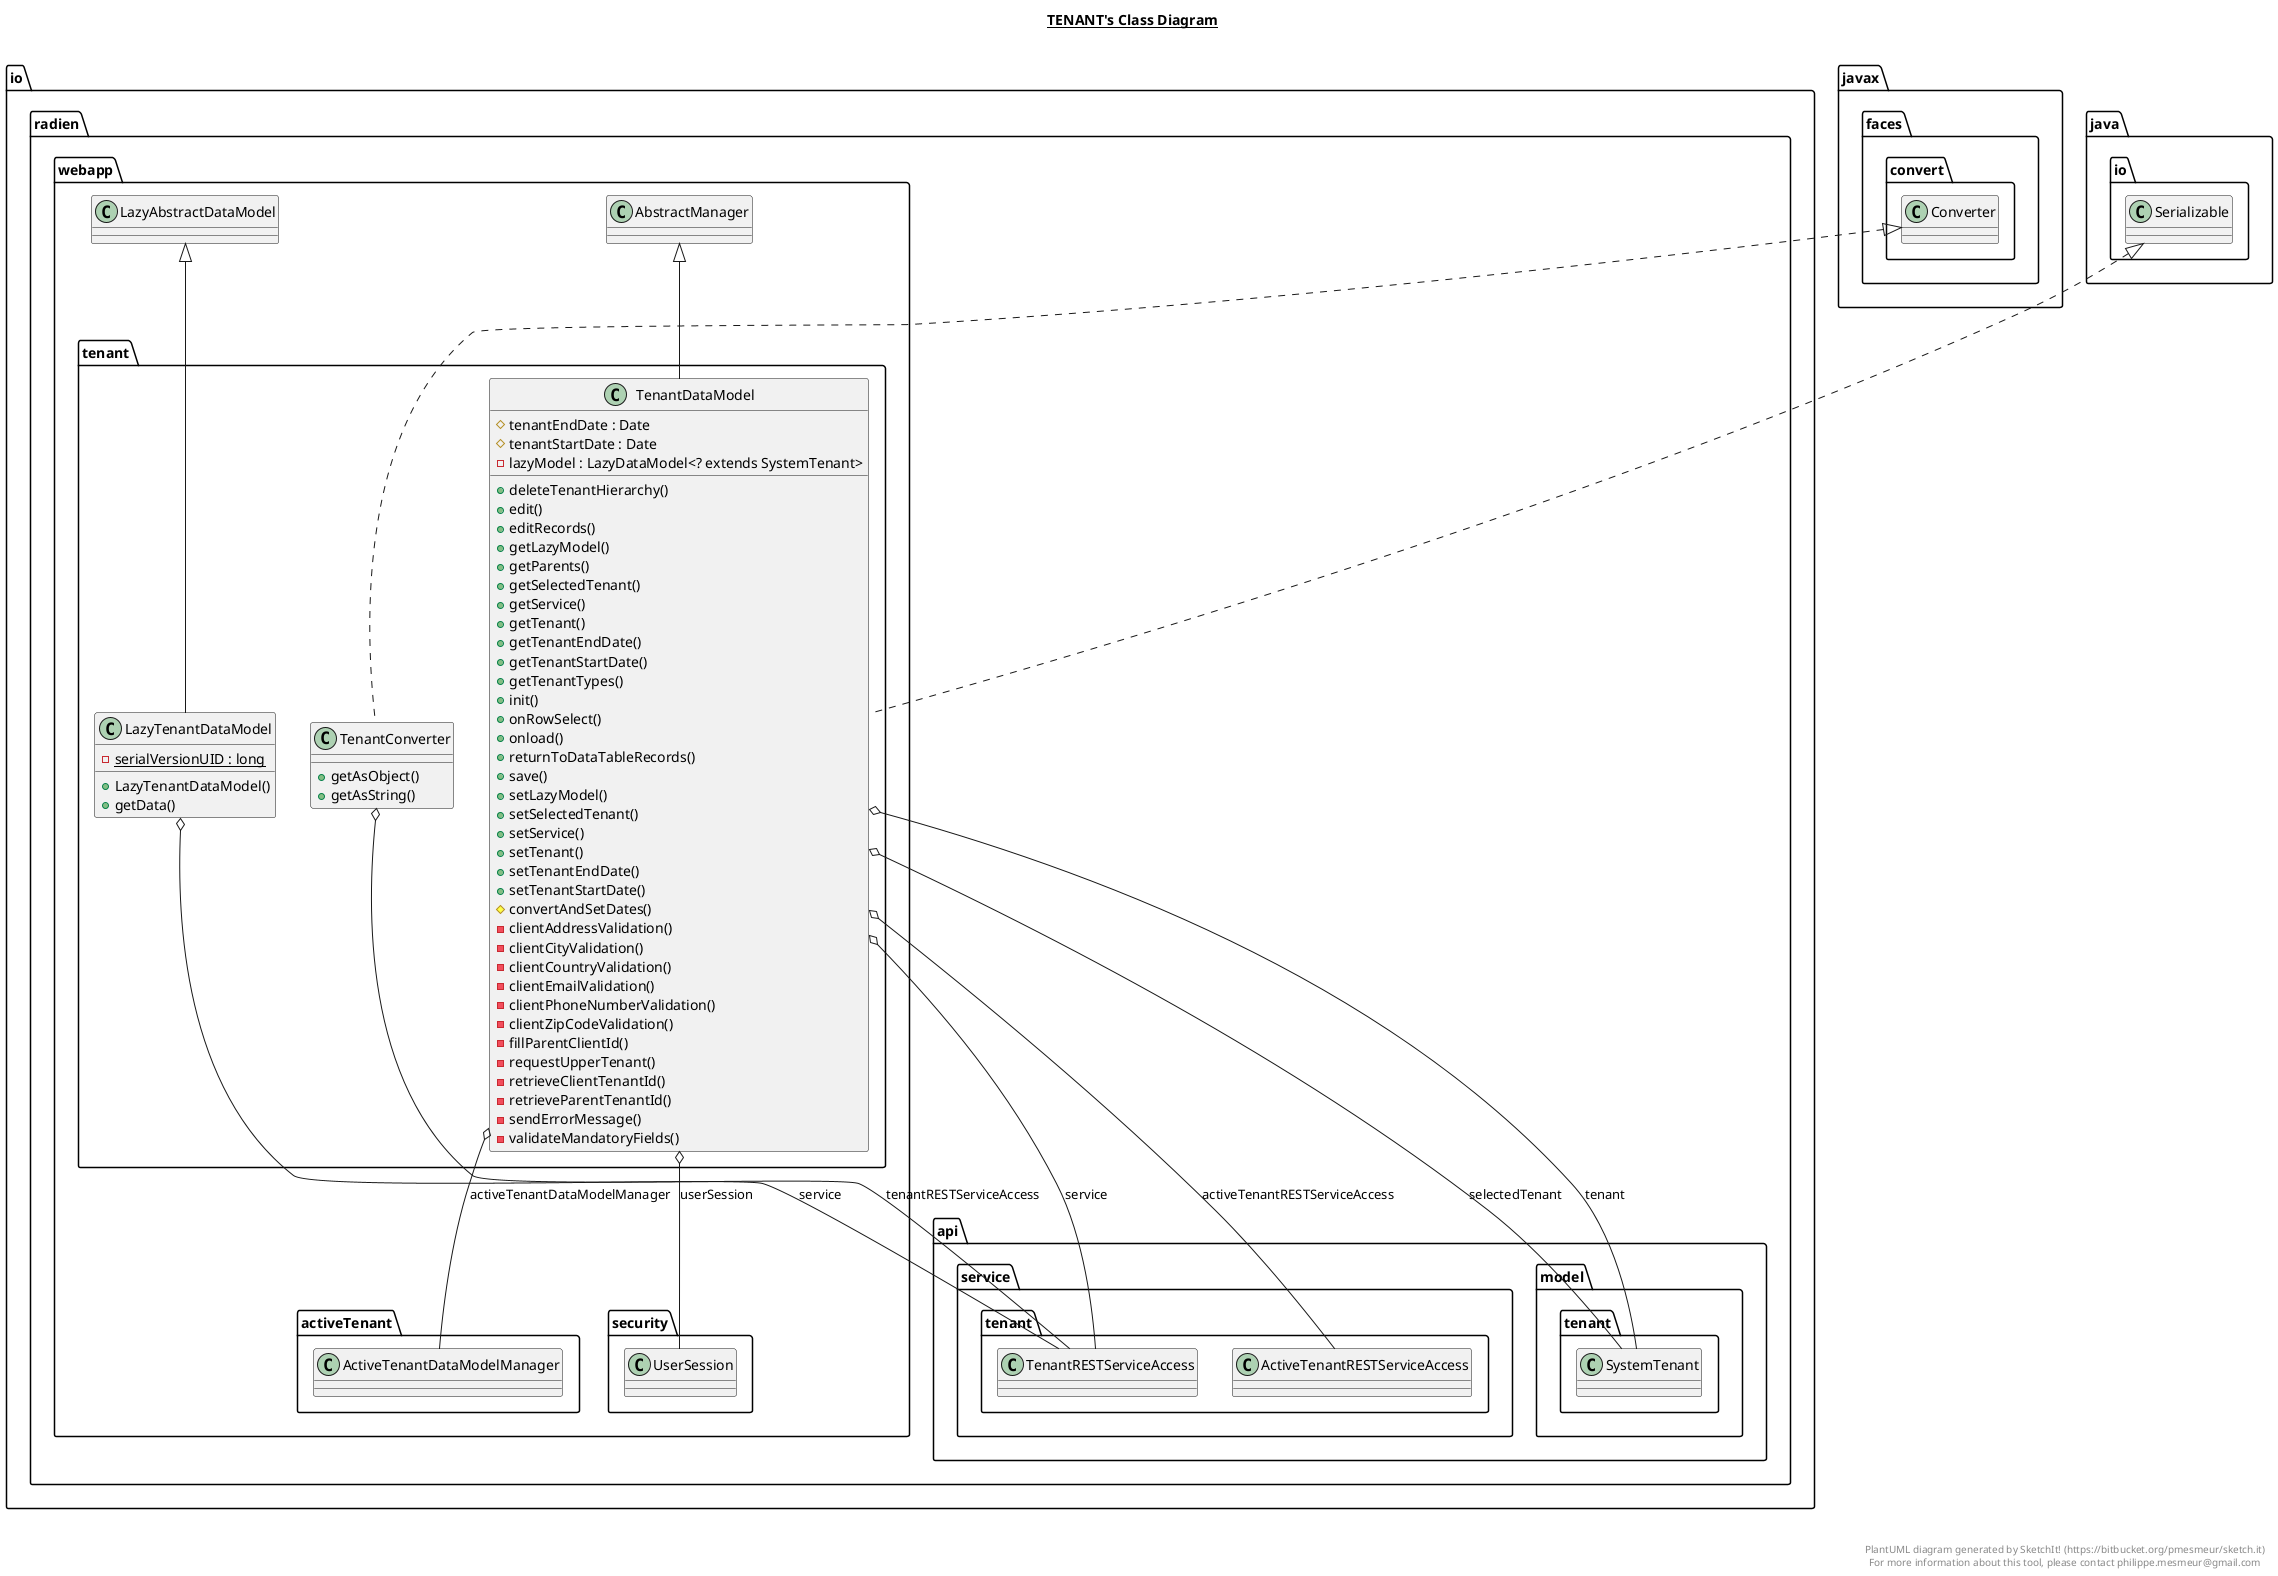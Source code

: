 @startuml

title __TENANT's Class Diagram__\n

  namespace io.radien.webapp {
    namespace tenant {
      class io.radien.webapp.tenant.LazyTenantDataModel {
          {static} - serialVersionUID : long
          + LazyTenantDataModel()
          + getData()
      }
    }
  }
  

  namespace io.radien.webapp {
    namespace tenant {
      class io.radien.webapp.tenant.TenantConverter {
          + getAsObject()
          + getAsString()
      }
    }
  }
  

  namespace io.radien.webapp {
    namespace tenant {
      class io.radien.webapp.tenant.TenantDataModel {
          # tenantEndDate : Date
          # tenantStartDate : Date
          - lazyModel : LazyDataModel<? extends SystemTenant>
          + deleteTenantHierarchy()
          + edit()
          + editRecords()
          + getLazyModel()
          + getParents()
          + getSelectedTenant()
          + getService()
          + getTenant()
          + getTenantEndDate()
          + getTenantStartDate()
          + getTenantTypes()
          + init()
          + onRowSelect()
          + onload()
          + returnToDataTableRecords()
          + save()
          + setLazyModel()
          + setSelectedTenant()
          + setService()
          + setTenant()
          + setTenantEndDate()
          + setTenantStartDate()
          # convertAndSetDates()
          - clientAddressValidation()
          - clientCityValidation()
          - clientCountryValidation()
          - clientEmailValidation()
          - clientPhoneNumberValidation()
          - clientZipCodeValidation()
          - fillParentClientId()
          - requestUpperTenant()
          - retrieveClientTenantId()
          - retrieveParentTenantId()
          - sendErrorMessage()
          - validateMandatoryFields()
      }
    }
  }
  

  io.radien.webapp.tenant.LazyTenantDataModel -up-|> io.radien.webapp.LazyAbstractDataModel
  io.radien.webapp.tenant.LazyTenantDataModel o-- io.radien.api.service.tenant.TenantRESTServiceAccess : service
  io.radien.webapp.tenant.TenantConverter .up.|> javax.faces.convert.Converter
  io.radien.webapp.tenant.TenantConverter o-- io.radien.api.service.tenant.TenantRESTServiceAccess : tenantRESTServiceAccess
  io.radien.webapp.tenant.TenantDataModel .up.|> java.io.Serializable
  io.radien.webapp.tenant.TenantDataModel -up-|> io.radien.webapp.AbstractManager
  io.radien.webapp.tenant.TenantDataModel o-- io.radien.webapp.activeTenant.ActiveTenantDataModelManager : activeTenantDataModelManager
  io.radien.webapp.tenant.TenantDataModel o-- io.radien.api.service.tenant.ActiveTenantRESTServiceAccess : activeTenantRESTServiceAccess
  io.radien.webapp.tenant.TenantDataModel o-- io.radien.api.model.tenant.SystemTenant : selectedTenant
  io.radien.webapp.tenant.TenantDataModel o-- io.radien.api.service.tenant.TenantRESTServiceAccess : service
  io.radien.webapp.tenant.TenantDataModel o-- io.radien.api.model.tenant.SystemTenant : tenant
  io.radien.webapp.tenant.TenantDataModel o-- io.radien.webapp.security.UserSession : userSession


right footer


PlantUML diagram generated by SketchIt! (https://bitbucket.org/pmesmeur/sketch.it)
For more information about this tool, please contact philippe.mesmeur@gmail.com
endfooter

@enduml
